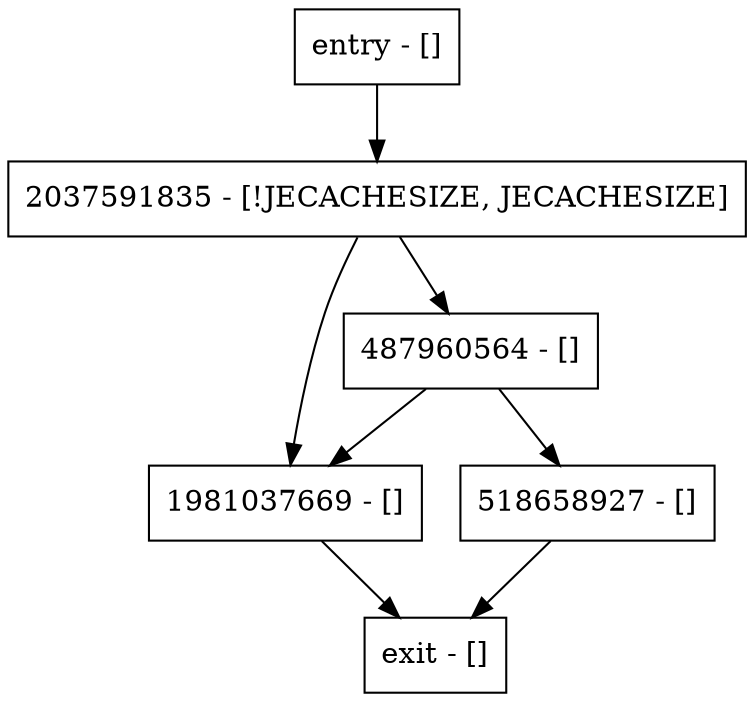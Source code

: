 digraph <init> {
node [shape=record];
entry [label="entry - []"];
exit [label="exit - []"];
487960564 [label="487960564 - []"];
2037591835 [label="2037591835 - [!JECACHESIZE, JECACHESIZE]"];
1981037669 [label="1981037669 - []"];
518658927 [label="518658927 - []"];
entry;
exit;
entry -> 2037591835;
487960564 -> 1981037669;
487960564 -> 518658927;
2037591835 -> 487960564;
2037591835 -> 1981037669;
1981037669 -> exit;
518658927 -> exit;
}
